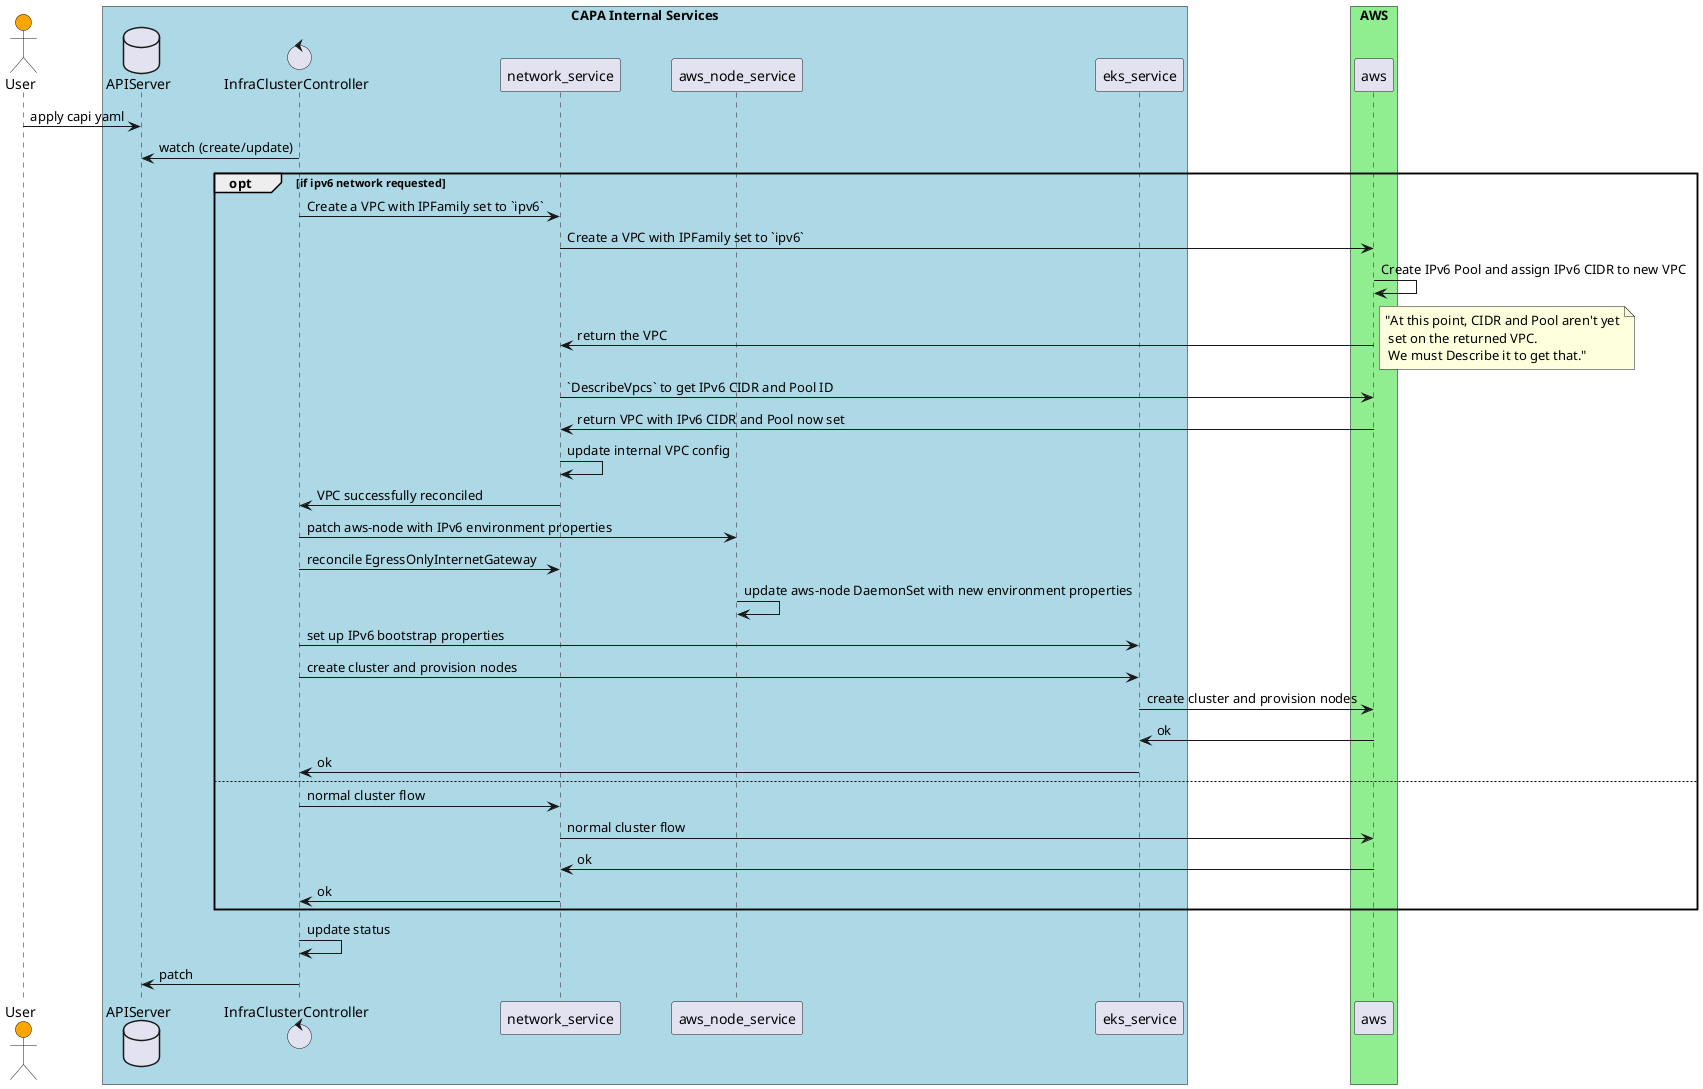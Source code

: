 @startuml "IPv6 Sequence Diagram"
actor User #orange
box "CAPA Internal Services" #LightBlue
database APIServer
control InfraClusterController
participant network_service
participant aws_node_service
participant eks_service
end box
box "AWS" #LightGreen
participant aws
end box

User -> APIServer: apply capi yaml
InfraClusterController -> APIServer: watch (create/update)
opt if ipv6 network requested
    InfraClusterController -> network_service: Create a VPC with IPFamily set to `ipv6`
    network_service -> aws: Create a VPC with IPFamily set to `ipv6`
    aws -> aws: Create IPv6 Pool and assign IPv6 CIDR to new VPC
    aws -> network_service: return the VPC
    note right: "At this point, CIDR and Pool aren't yet\n set on the returned VPC.\n We must Describe it to get that."
    network_service -> aws: `DescribeVpcs` to get IPv6 CIDR and Pool ID
    aws->network_service: return VPC with IPv6 CIDR and Pool now set
    network_service -> network_service: update internal VPC config
    network_service -> InfraClusterController: VPC successfully reconciled
    InfraClusterController -> aws_node_service: patch aws-node with IPv6 environment properties
    InfraClusterController -> network_service: reconcile EgressOnlyInternetGateway
    aws_node_service -> aws_node_service: update aws-node DaemonSet with new environment properties
    InfraClusterController -> eks_service: set up IPv6 bootstrap properties
    InfraClusterController -> eks_service: create cluster and provision nodes
    eks_service -> aws: create cluster and provision nodes
    aws -> eks_service: ok
    eks_service -> InfraClusterController: ok
else
    InfraClusterController -> network_service: normal cluster flow
    network_service -> aws: normal cluster flow
    aws -> network_service: ok
    network_service -> InfraClusterController: ok
end
InfraClusterController -> InfraClusterController: update status
InfraClusterController -> APIServer: patch
deactivate InfraClusterController
@enduml
